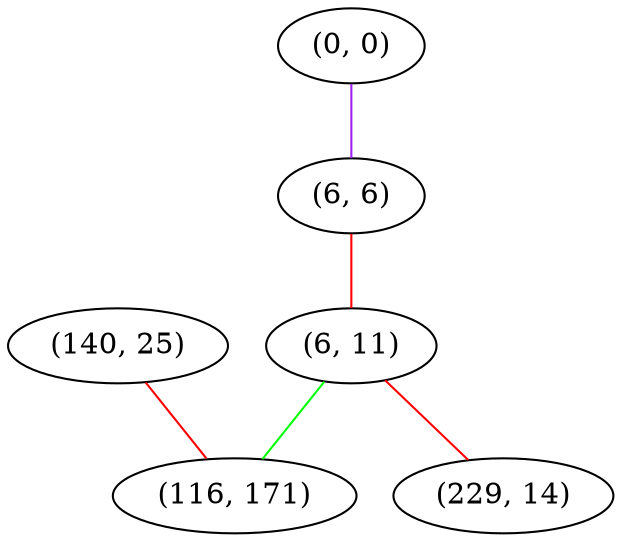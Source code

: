 graph "" {
"(0, 0)";
"(6, 6)";
"(6, 11)";
"(140, 25)";
"(116, 171)";
"(229, 14)";
"(0, 0)" -- "(6, 6)"  [color=purple, key=0, weight=4];
"(6, 6)" -- "(6, 11)"  [color=red, key=0, weight=1];
"(6, 11)" -- "(229, 14)"  [color=red, key=0, weight=1];
"(6, 11)" -- "(116, 171)"  [color=green, key=0, weight=2];
"(140, 25)" -- "(116, 171)"  [color=red, key=0, weight=1];
}
